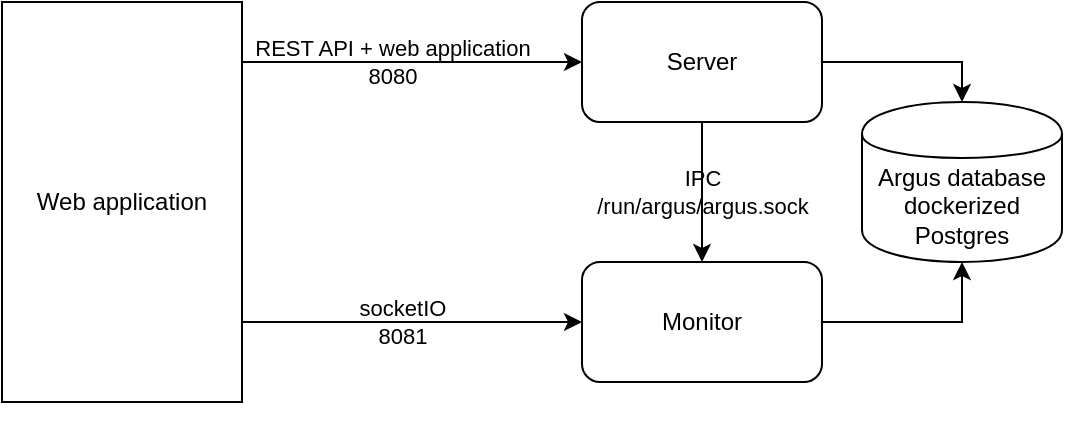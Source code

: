 <mxfile version="12.1.3" type="device" pages="1"><diagram id="0uBVNwkYFW3dGLTjGXsC" name="Page-1"><mxGraphModel dx="1408" dy="738" grid="1" gridSize="10" guides="1" tooltips="1" connect="1" arrows="1" fold="1" page="1" pageScale="1" pageWidth="827" pageHeight="1169" math="0" shadow="0"><root><mxCell id="0"/><mxCell id="1" parent="0"/><mxCell id="BOX8dRZOKYGHVP-nKGbG-3" value="&lt;div&gt;IPC&lt;/div&gt;&lt;div&gt;/run/argus/argus.sock&lt;br&gt;&lt;/div&gt;" style="edgeStyle=orthogonalEdgeStyle;rounded=0;orthogonalLoop=1;jettySize=auto;html=1;exitX=0.5;exitY=1;exitDx=0;exitDy=0;entryX=0.5;entryY=0;entryDx=0;entryDy=0;fillColor=none;labelBackgroundColor=none;" parent="1" source="BOX8dRZOKYGHVP-nKGbG-1" target="BOX8dRZOKYGHVP-nKGbG-2" edge="1"><mxGeometry relative="1" as="geometry"><Array as="points"><mxPoint x="380" y="100"/><mxPoint x="380" y="170"/></Array></mxGeometry></mxCell><mxCell id="BOX8dRZOKYGHVP-nKGbG-8" style="edgeStyle=orthogonalEdgeStyle;rounded=0;orthogonalLoop=1;jettySize=auto;html=1;exitX=1;exitY=0.5;exitDx=0;exitDy=0;entryX=0.5;entryY=0;entryDx=0;entryDy=0;labelBackgroundColor=none;" parent="1" source="BOX8dRZOKYGHVP-nKGbG-1" target="BOX8dRZOKYGHVP-nKGbG-6" edge="1"><mxGeometry relative="1" as="geometry"/></mxCell><mxCell id="BOX8dRZOKYGHVP-nKGbG-1" value="Server" style="rounded=1;whiteSpace=wrap;html=1;" parent="1" vertex="1"><mxGeometry x="320" y="40" width="120" height="60" as="geometry"/></mxCell><mxCell id="BOX8dRZOKYGHVP-nKGbG-9" style="edgeStyle=orthogonalEdgeStyle;rounded=0;orthogonalLoop=1;jettySize=auto;html=1;entryX=0.5;entryY=1;entryDx=0;entryDy=0;labelBackgroundColor=none;" parent="1" source="BOX8dRZOKYGHVP-nKGbG-2" target="BOX8dRZOKYGHVP-nKGbG-6" edge="1"><mxGeometry relative="1" as="geometry"/></mxCell><mxCell id="BOX8dRZOKYGHVP-nKGbG-2" value="Monitor" style="rounded=1;whiteSpace=wrap;html=1;" parent="1" vertex="1"><mxGeometry x="320" y="170" width="120" height="60" as="geometry"/></mxCell><mxCell id="BOX8dRZOKYGHVP-nKGbG-10" value="&lt;div&gt;socketIO&lt;/div&gt;&lt;div&gt;8081&lt;/div&gt;" style="edgeStyle=orthogonalEdgeStyle;rounded=0;orthogonalLoop=1;jettySize=auto;html=1;exitX=1;exitY=0.75;exitDx=0;exitDy=0;entryX=0;entryY=0.5;entryDx=0;entryDy=0;labelBackgroundColor=none;" parent="1" source="BOX8dRZOKYGHVP-nKGbG-4" target="BOX8dRZOKYGHVP-nKGbG-2" edge="1"><mxGeometry relative="1" as="geometry"><Array as="points"><mxPoint x="150" y="200"/></Array></mxGeometry></mxCell><mxCell id="BOX8dRZOKYGHVP-nKGbG-11" value="&lt;div&gt;REST API + web application&lt;br&gt;&lt;/div&gt;&lt;div&gt;8080&lt;br&gt;&lt;/div&gt;" style="edgeStyle=orthogonalEdgeStyle;rounded=0;orthogonalLoop=1;jettySize=auto;html=1;exitX=1;exitY=0.25;exitDx=0;exitDy=0;entryX=0;entryY=0.5;entryDx=0;entryDy=0;labelBackgroundColor=none;" parent="1" source="BOX8dRZOKYGHVP-nKGbG-4" target="BOX8dRZOKYGHVP-nKGbG-1" edge="1"><mxGeometry relative="1" as="geometry"><Array as="points"><mxPoint x="150" y="70"/></Array></mxGeometry></mxCell><mxCell id="BOX8dRZOKYGHVP-nKGbG-4" value="Web application" style="rounded=0;whiteSpace=wrap;html=1;" parent="1" vertex="1"><mxGeometry x="30" y="40" width="120" height="200" as="geometry"/></mxCell><mxCell id="BOX8dRZOKYGHVP-nKGbG-5" style="edgeStyle=orthogonalEdgeStyle;rounded=0;orthogonalLoop=1;jettySize=auto;html=1;exitX=0.5;exitY=1;exitDx=0;exitDy=0;labelBackgroundColor=none;" parent="1" source="BOX8dRZOKYGHVP-nKGbG-4" target="BOX8dRZOKYGHVP-nKGbG-4" edge="1"><mxGeometry relative="1" as="geometry"/></mxCell><mxCell id="BOX8dRZOKYGHVP-nKGbG-6" value="&lt;div&gt;Argus database&lt;/div&gt;&lt;div&gt;dockerized Postgres&lt;br&gt;&lt;/div&gt;" style="shape=cylinder;whiteSpace=wrap;html=1;boundedLbl=1;backgroundOutline=1;" parent="1" vertex="1"><mxGeometry x="460" y="90" width="100" height="80" as="geometry"/></mxCell></root></mxGraphModel></diagram></mxfile>